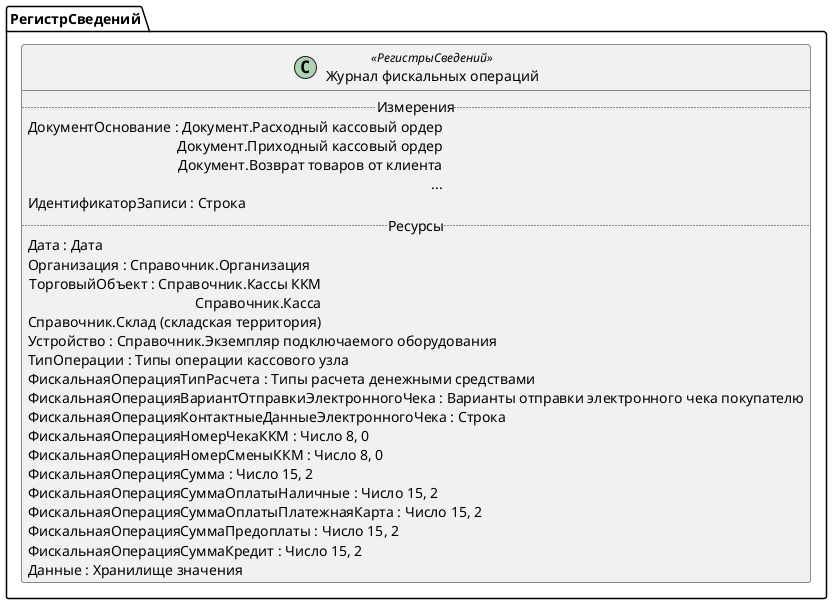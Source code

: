 ﻿@startuml ЖурналФискальныхОпераций
'!include templates.wsd
'..\include templates.wsd
class РегистрСведений.ЖурналФискальныхОпераций as "Журнал фискальных операций" <<РегистрыСведений>>
{
..Измерения..
ДокументОснование : Документ.Расходный кассовый ордер\rДокумент.Приходный кассовый ордер\rДокумент.Возврат товаров от клиента\r...
ИдентификаторЗаписи : Строка
..Ресурсы..
Дата : Дата
Организация : Справочник.Организация
ТорговыйОбъект : Справочник.Кассы ККМ\rСправочник.Касса\rСправочник.Склад (складская территория)
Устройство : Справочник.Экземпляр подключаемого оборудования
ТипОперации : Типы операции кассового узла
ФискальнаяОперацияТипРасчета : Типы расчета денежными средствами
ФискальнаяОперацияВариантОтправкиЭлектронногоЧека : Варианты отправки электронного чека покупателю
ФискальнаяОперацияКонтактныеДанныеЭлектронногоЧека : Строка
ФискальнаяОперацияНомерЧекаККМ : Число 8, 0
ФискальнаяОперацияНомерСменыККМ : Число 8, 0
ФискальнаяОперацияСумма : Число 15, 2
ФискальнаяОперацияСуммаОплатыНаличные : Число 15, 2
ФискальнаяОперацияСуммаОплатыПлатежнаяКарта : Число 15, 2
ФискальнаяОперацияСуммаПредоплаты : Число 15, 2
ФискальнаяОперацияСуммаКредит : Число 15, 2
Данные : Хранилище значения
}
@enduml
